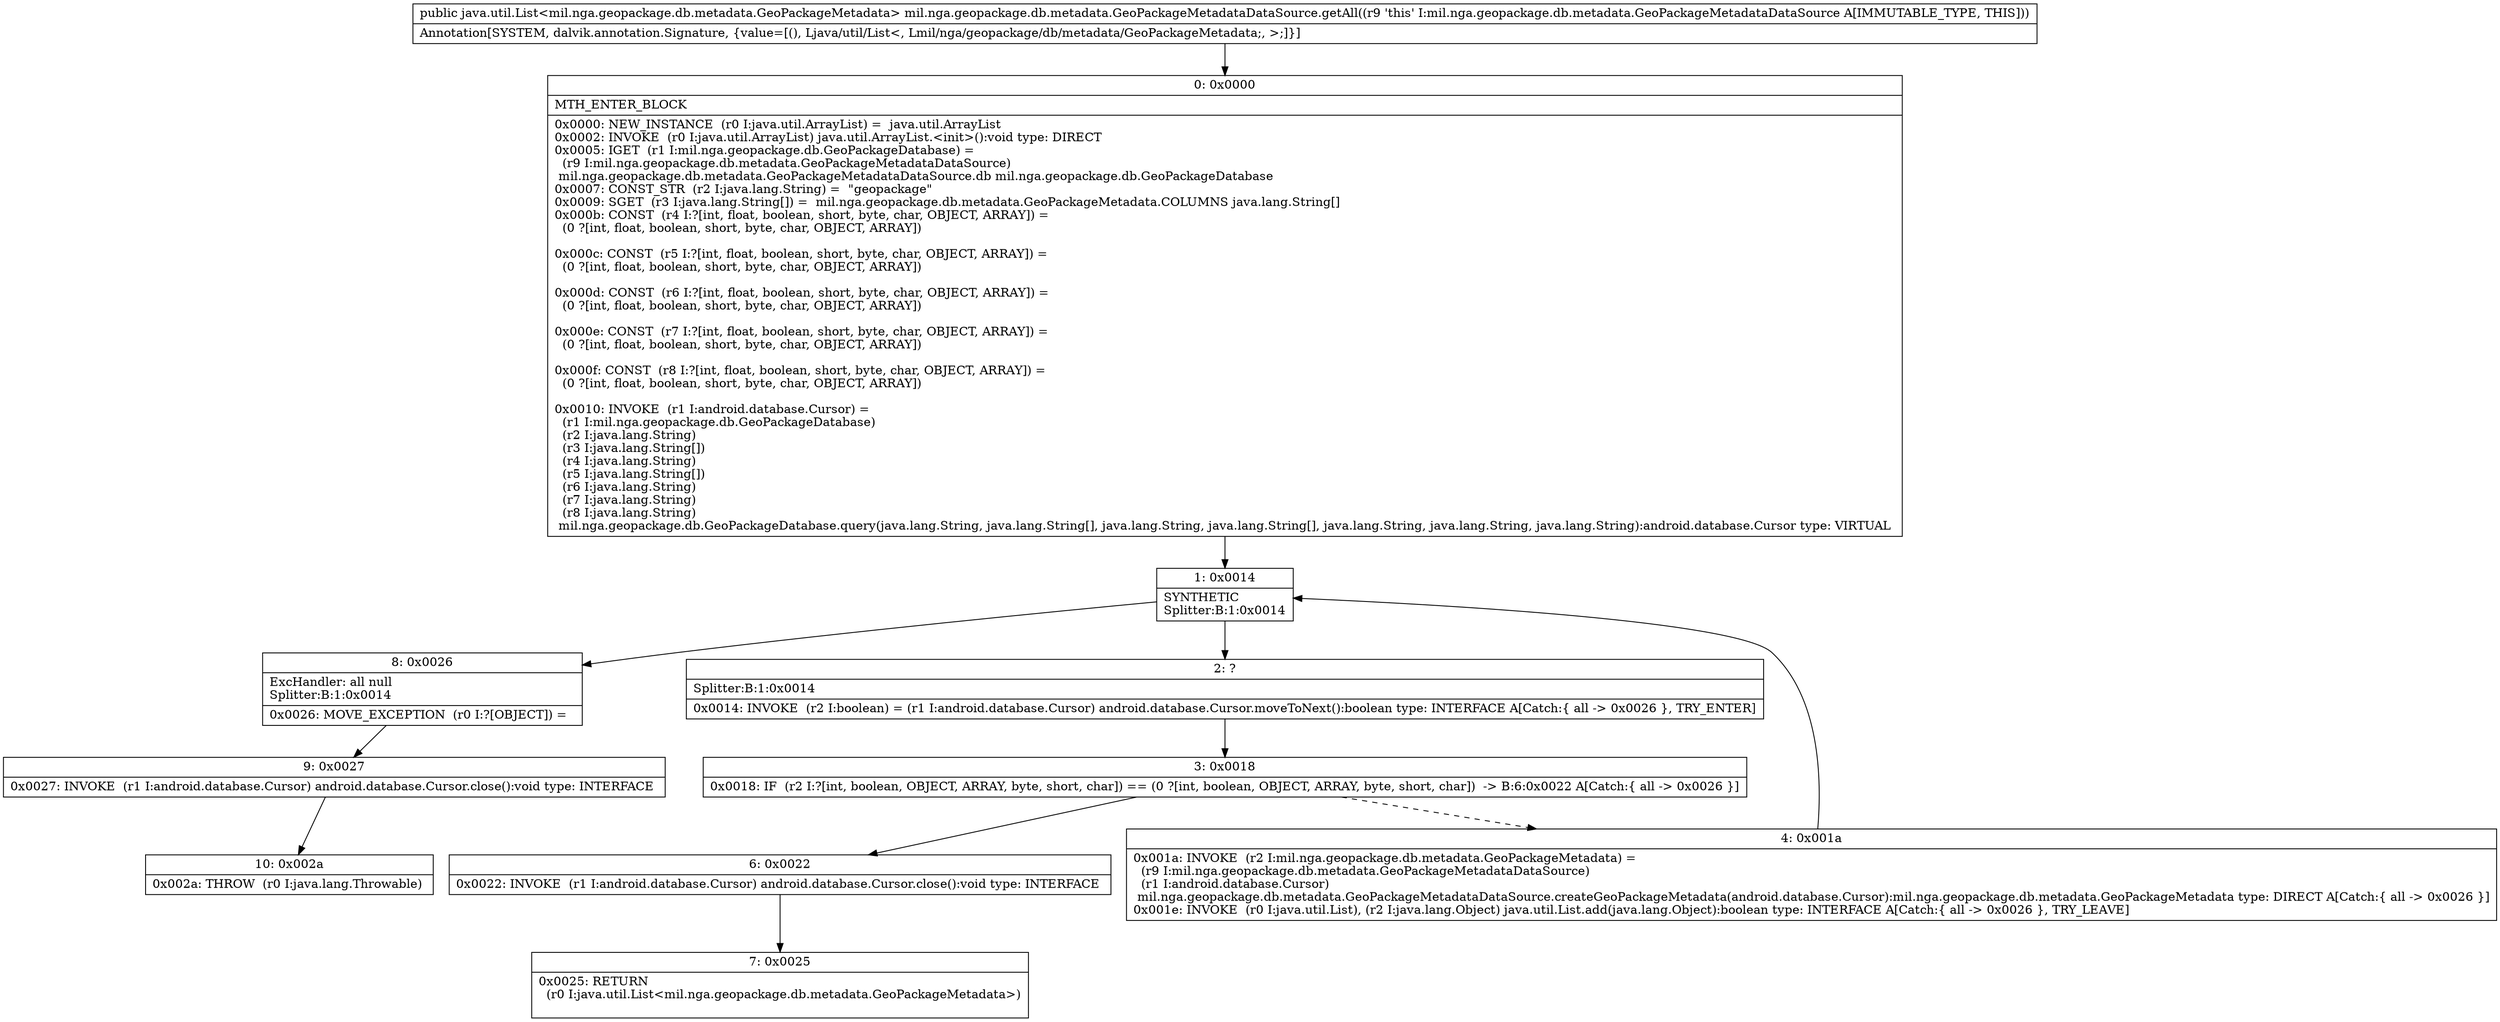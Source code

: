 digraph "CFG formil.nga.geopackage.db.metadata.GeoPackageMetadataDataSource.getAll()Ljava\/util\/List;" {
Node_0 [shape=record,label="{0\:\ 0x0000|MTH_ENTER_BLOCK\l|0x0000: NEW_INSTANCE  (r0 I:java.util.ArrayList) =  java.util.ArrayList \l0x0002: INVOKE  (r0 I:java.util.ArrayList) java.util.ArrayList.\<init\>():void type: DIRECT \l0x0005: IGET  (r1 I:mil.nga.geopackage.db.GeoPackageDatabase) = \l  (r9 I:mil.nga.geopackage.db.metadata.GeoPackageMetadataDataSource)\l mil.nga.geopackage.db.metadata.GeoPackageMetadataDataSource.db mil.nga.geopackage.db.GeoPackageDatabase \l0x0007: CONST_STR  (r2 I:java.lang.String) =  \"geopackage\" \l0x0009: SGET  (r3 I:java.lang.String[]) =  mil.nga.geopackage.db.metadata.GeoPackageMetadata.COLUMNS java.lang.String[] \l0x000b: CONST  (r4 I:?[int, float, boolean, short, byte, char, OBJECT, ARRAY]) = \l  (0 ?[int, float, boolean, short, byte, char, OBJECT, ARRAY])\l \l0x000c: CONST  (r5 I:?[int, float, boolean, short, byte, char, OBJECT, ARRAY]) = \l  (0 ?[int, float, boolean, short, byte, char, OBJECT, ARRAY])\l \l0x000d: CONST  (r6 I:?[int, float, boolean, short, byte, char, OBJECT, ARRAY]) = \l  (0 ?[int, float, boolean, short, byte, char, OBJECT, ARRAY])\l \l0x000e: CONST  (r7 I:?[int, float, boolean, short, byte, char, OBJECT, ARRAY]) = \l  (0 ?[int, float, boolean, short, byte, char, OBJECT, ARRAY])\l \l0x000f: CONST  (r8 I:?[int, float, boolean, short, byte, char, OBJECT, ARRAY]) = \l  (0 ?[int, float, boolean, short, byte, char, OBJECT, ARRAY])\l \l0x0010: INVOKE  (r1 I:android.database.Cursor) = \l  (r1 I:mil.nga.geopackage.db.GeoPackageDatabase)\l  (r2 I:java.lang.String)\l  (r3 I:java.lang.String[])\l  (r4 I:java.lang.String)\l  (r5 I:java.lang.String[])\l  (r6 I:java.lang.String)\l  (r7 I:java.lang.String)\l  (r8 I:java.lang.String)\l mil.nga.geopackage.db.GeoPackageDatabase.query(java.lang.String, java.lang.String[], java.lang.String, java.lang.String[], java.lang.String, java.lang.String, java.lang.String):android.database.Cursor type: VIRTUAL \l}"];
Node_1 [shape=record,label="{1\:\ 0x0014|SYNTHETIC\lSplitter:B:1:0x0014\l}"];
Node_2 [shape=record,label="{2\:\ ?|Splitter:B:1:0x0014\l|0x0014: INVOKE  (r2 I:boolean) = (r1 I:android.database.Cursor) android.database.Cursor.moveToNext():boolean type: INTERFACE A[Catch:\{ all \-\> 0x0026 \}, TRY_ENTER]\l}"];
Node_3 [shape=record,label="{3\:\ 0x0018|0x0018: IF  (r2 I:?[int, boolean, OBJECT, ARRAY, byte, short, char]) == (0 ?[int, boolean, OBJECT, ARRAY, byte, short, char])  \-\> B:6:0x0022 A[Catch:\{ all \-\> 0x0026 \}]\l}"];
Node_4 [shape=record,label="{4\:\ 0x001a|0x001a: INVOKE  (r2 I:mil.nga.geopackage.db.metadata.GeoPackageMetadata) = \l  (r9 I:mil.nga.geopackage.db.metadata.GeoPackageMetadataDataSource)\l  (r1 I:android.database.Cursor)\l mil.nga.geopackage.db.metadata.GeoPackageMetadataDataSource.createGeoPackageMetadata(android.database.Cursor):mil.nga.geopackage.db.metadata.GeoPackageMetadata type: DIRECT A[Catch:\{ all \-\> 0x0026 \}]\l0x001e: INVOKE  (r0 I:java.util.List), (r2 I:java.lang.Object) java.util.List.add(java.lang.Object):boolean type: INTERFACE A[Catch:\{ all \-\> 0x0026 \}, TRY_LEAVE]\l}"];
Node_6 [shape=record,label="{6\:\ 0x0022|0x0022: INVOKE  (r1 I:android.database.Cursor) android.database.Cursor.close():void type: INTERFACE \l}"];
Node_7 [shape=record,label="{7\:\ 0x0025|0x0025: RETURN  \l  (r0 I:java.util.List\<mil.nga.geopackage.db.metadata.GeoPackageMetadata\>)\l \l}"];
Node_8 [shape=record,label="{8\:\ 0x0026|ExcHandler: all null\lSplitter:B:1:0x0014\l|0x0026: MOVE_EXCEPTION  (r0 I:?[OBJECT]) =  \l}"];
Node_9 [shape=record,label="{9\:\ 0x0027|0x0027: INVOKE  (r1 I:android.database.Cursor) android.database.Cursor.close():void type: INTERFACE \l}"];
Node_10 [shape=record,label="{10\:\ 0x002a|0x002a: THROW  (r0 I:java.lang.Throwable) \l}"];
MethodNode[shape=record,label="{public java.util.List\<mil.nga.geopackage.db.metadata.GeoPackageMetadata\> mil.nga.geopackage.db.metadata.GeoPackageMetadataDataSource.getAll((r9 'this' I:mil.nga.geopackage.db.metadata.GeoPackageMetadataDataSource A[IMMUTABLE_TYPE, THIS]))  | Annotation[SYSTEM, dalvik.annotation.Signature, \{value=[(), Ljava\/util\/List\<, Lmil\/nga\/geopackage\/db\/metadata\/GeoPackageMetadata;, \>;]\}]\l}"];
MethodNode -> Node_0;
Node_0 -> Node_1;
Node_1 -> Node_2;
Node_1 -> Node_8;
Node_2 -> Node_3;
Node_3 -> Node_4[style=dashed];
Node_3 -> Node_6;
Node_4 -> Node_1;
Node_6 -> Node_7;
Node_8 -> Node_9;
Node_9 -> Node_10;
}

